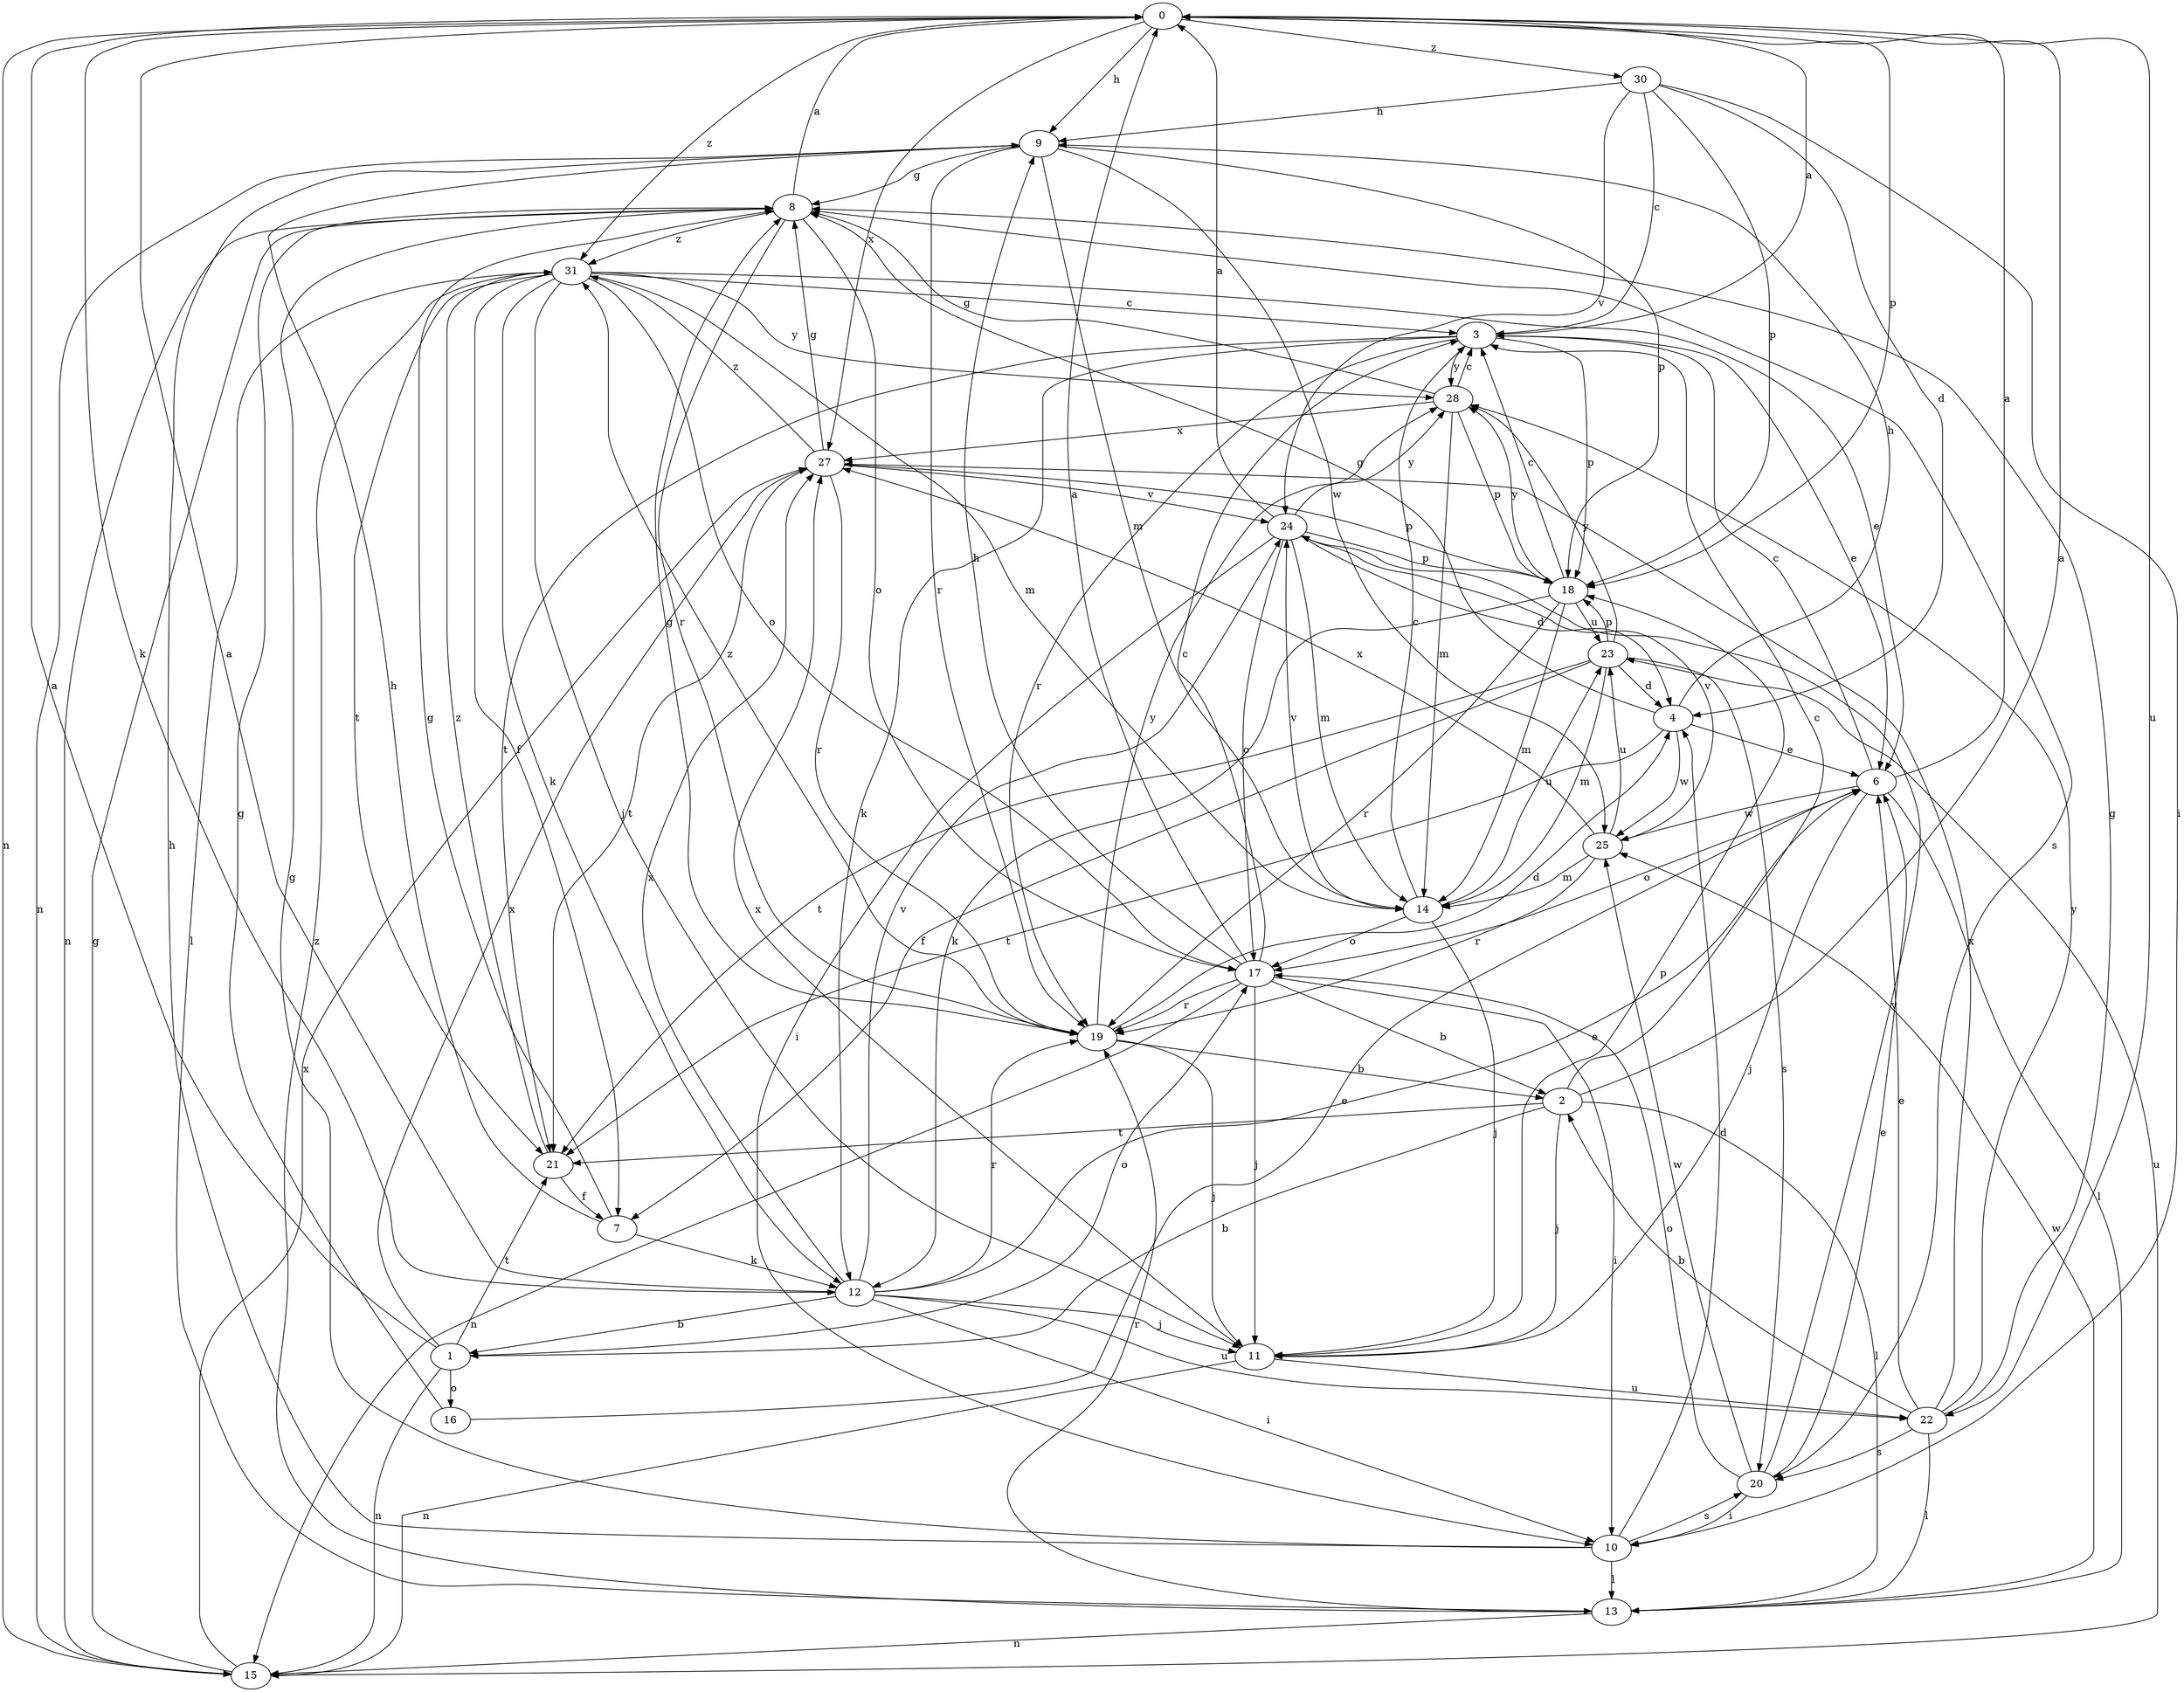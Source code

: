 strict digraph  {
0;
1;
2;
3;
4;
6;
7;
8;
9;
10;
11;
12;
13;
14;
15;
16;
17;
18;
19;
20;
21;
22;
23;
24;
25;
27;
28;
30;
31;
0 -> 9  [label=h];
0 -> 12  [label=k];
0 -> 15  [label=n];
0 -> 18  [label=p];
0 -> 22  [label=u];
0 -> 27  [label=x];
0 -> 30  [label=z];
0 -> 31  [label=z];
1 -> 0  [label=a];
1 -> 15  [label=n];
1 -> 16  [label=o];
1 -> 17  [label=o];
1 -> 21  [label=t];
1 -> 27  [label=x];
2 -> 0  [label=a];
2 -> 1  [label=b];
2 -> 3  [label=c];
2 -> 11  [label=j];
2 -> 13  [label=l];
2 -> 21  [label=t];
3 -> 0  [label=a];
3 -> 6  [label=e];
3 -> 12  [label=k];
3 -> 18  [label=p];
3 -> 19  [label=r];
3 -> 21  [label=t];
3 -> 28  [label=y];
4 -> 6  [label=e];
4 -> 8  [label=g];
4 -> 9  [label=h];
4 -> 21  [label=t];
4 -> 25  [label=w];
6 -> 0  [label=a];
6 -> 3  [label=c];
6 -> 11  [label=j];
6 -> 13  [label=l];
6 -> 17  [label=o];
6 -> 25  [label=w];
7 -> 8  [label=g];
7 -> 9  [label=h];
7 -> 12  [label=k];
8 -> 0  [label=a];
8 -> 15  [label=n];
8 -> 17  [label=o];
8 -> 19  [label=r];
8 -> 20  [label=s];
8 -> 31  [label=z];
9 -> 8  [label=g];
9 -> 14  [label=m];
9 -> 15  [label=n];
9 -> 18  [label=p];
9 -> 19  [label=r];
9 -> 25  [label=w];
10 -> 4  [label=d];
10 -> 8  [label=g];
10 -> 9  [label=h];
10 -> 13  [label=l];
10 -> 20  [label=s];
11 -> 15  [label=n];
11 -> 18  [label=p];
11 -> 22  [label=u];
11 -> 27  [label=x];
12 -> 0  [label=a];
12 -> 1  [label=b];
12 -> 6  [label=e];
12 -> 10  [label=i];
12 -> 11  [label=j];
12 -> 19  [label=r];
12 -> 22  [label=u];
12 -> 24  [label=v];
12 -> 27  [label=x];
13 -> 15  [label=n];
13 -> 19  [label=r];
13 -> 25  [label=w];
13 -> 31  [label=z];
14 -> 3  [label=c];
14 -> 11  [label=j];
14 -> 17  [label=o];
14 -> 23  [label=u];
14 -> 24  [label=v];
15 -> 8  [label=g];
15 -> 23  [label=u];
15 -> 27  [label=x];
16 -> 6  [label=e];
16 -> 8  [label=g];
17 -> 0  [label=a];
17 -> 2  [label=b];
17 -> 3  [label=c];
17 -> 9  [label=h];
17 -> 10  [label=i];
17 -> 11  [label=j];
17 -> 15  [label=n];
17 -> 19  [label=r];
18 -> 3  [label=c];
18 -> 12  [label=k];
18 -> 14  [label=m];
18 -> 19  [label=r];
18 -> 23  [label=u];
18 -> 28  [label=y];
19 -> 2  [label=b];
19 -> 4  [label=d];
19 -> 8  [label=g];
19 -> 11  [label=j];
19 -> 28  [label=y];
19 -> 31  [label=z];
20 -> 6  [label=e];
20 -> 10  [label=i];
20 -> 17  [label=o];
20 -> 24  [label=v];
20 -> 25  [label=w];
21 -> 7  [label=f];
21 -> 31  [label=z];
22 -> 2  [label=b];
22 -> 6  [label=e];
22 -> 8  [label=g];
22 -> 13  [label=l];
22 -> 20  [label=s];
22 -> 27  [label=x];
22 -> 28  [label=y];
23 -> 4  [label=d];
23 -> 7  [label=f];
23 -> 14  [label=m];
23 -> 18  [label=p];
23 -> 20  [label=s];
23 -> 21  [label=t];
23 -> 28  [label=y];
24 -> 0  [label=a];
24 -> 4  [label=d];
24 -> 10  [label=i];
24 -> 14  [label=m];
24 -> 17  [label=o];
24 -> 18  [label=p];
24 -> 28  [label=y];
25 -> 14  [label=m];
25 -> 19  [label=r];
25 -> 23  [label=u];
25 -> 24  [label=v];
25 -> 27  [label=x];
27 -> 8  [label=g];
27 -> 18  [label=p];
27 -> 19  [label=r];
27 -> 21  [label=t];
27 -> 24  [label=v];
27 -> 31  [label=z];
28 -> 3  [label=c];
28 -> 8  [label=g];
28 -> 14  [label=m];
28 -> 18  [label=p];
28 -> 27  [label=x];
30 -> 3  [label=c];
30 -> 4  [label=d];
30 -> 9  [label=h];
30 -> 10  [label=i];
30 -> 18  [label=p];
30 -> 24  [label=v];
31 -> 3  [label=c];
31 -> 6  [label=e];
31 -> 7  [label=f];
31 -> 11  [label=j];
31 -> 12  [label=k];
31 -> 13  [label=l];
31 -> 14  [label=m];
31 -> 17  [label=o];
31 -> 21  [label=t];
31 -> 28  [label=y];
}
